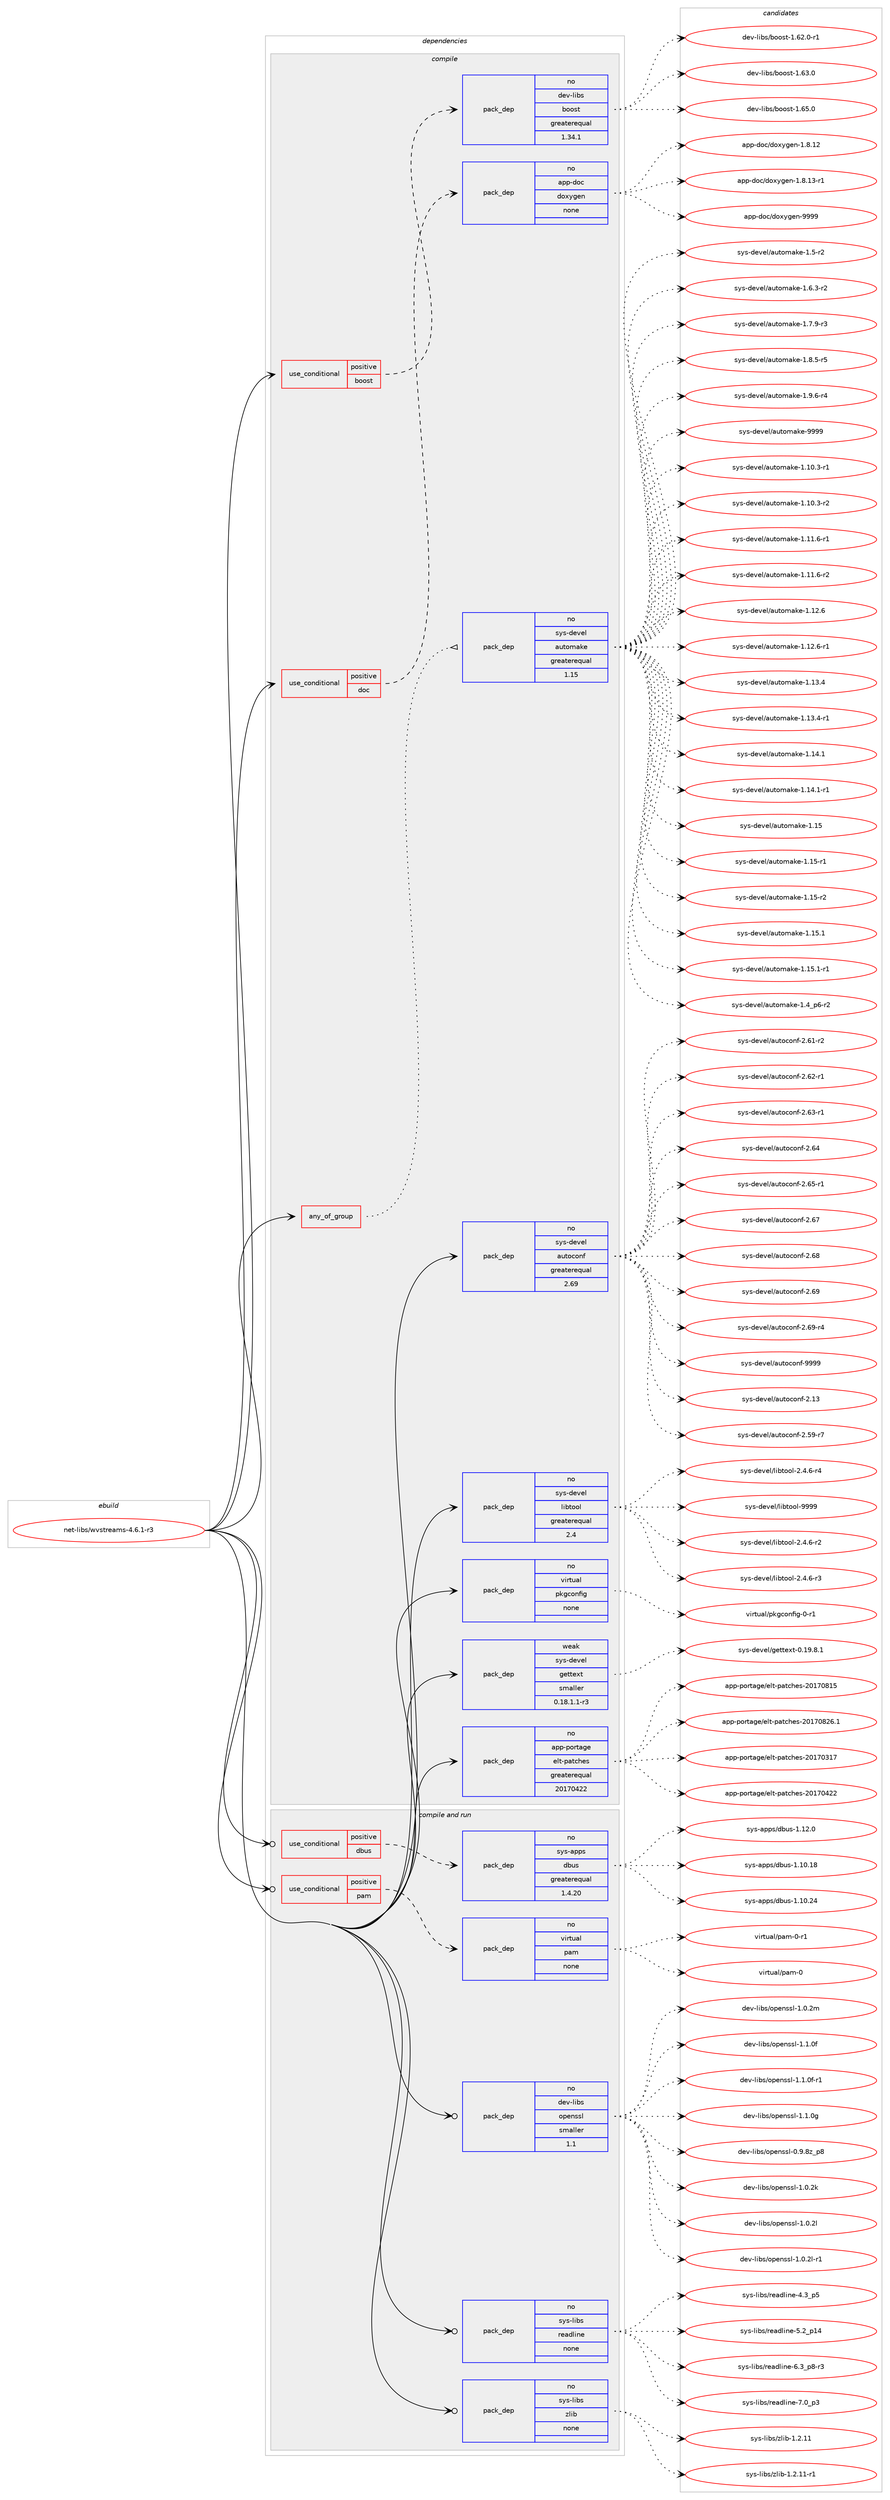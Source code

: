 digraph prolog {

# *************
# Graph options
# *************

newrank=true;
concentrate=true;
compound=true;
graph [rankdir=LR,fontname=Helvetica,fontsize=10,ranksep=1.5];#, ranksep=2.5, nodesep=0.2];
edge  [arrowhead=vee];
node  [fontname=Helvetica,fontsize=10];

# **********
# The ebuild
# **********

subgraph cluster_leftcol {
color=gray;
rank=same;
label=<<i>ebuild</i>>;
id [label="net-libs/wvstreams-4.6.1-r3", color=red, width=4, href="../net-libs/wvstreams-4.6.1-r3.svg"];
}

# ****************
# The dependencies
# ****************

subgraph cluster_midcol {
color=gray;
label=<<i>dependencies</i>>;
subgraph cluster_compile {
fillcolor="#eeeeee";
style=filled;
label=<<i>compile</i>>;
subgraph any6867 {
dependency420039 [label=<<TABLE BORDER="0" CELLBORDER="1" CELLSPACING="0" CELLPADDING="4"><TR><TD CELLPADDING="10">any_of_group</TD></TR></TABLE>>, shape=none, color=red];subgraph pack309084 {
dependency420040 [label=<<TABLE BORDER="0" CELLBORDER="1" CELLSPACING="0" CELLPADDING="4" WIDTH="220"><TR><TD ROWSPAN="6" CELLPADDING="30">pack_dep</TD></TR><TR><TD WIDTH="110">no</TD></TR><TR><TD>sys-devel</TD></TR><TR><TD>automake</TD></TR><TR><TD>greaterequal</TD></TR><TR><TD>1.15</TD></TR></TABLE>>, shape=none, color=blue];
}
dependency420039:e -> dependency420040:w [weight=20,style="dotted",arrowhead="oinv"];
}
id:e -> dependency420039:w [weight=20,style="solid",arrowhead="vee"];
subgraph cond103896 {
dependency420041 [label=<<TABLE BORDER="0" CELLBORDER="1" CELLSPACING="0" CELLPADDING="4"><TR><TD ROWSPAN="3" CELLPADDING="10">use_conditional</TD></TR><TR><TD>positive</TD></TR><TR><TD>boost</TD></TR></TABLE>>, shape=none, color=red];
subgraph pack309085 {
dependency420042 [label=<<TABLE BORDER="0" CELLBORDER="1" CELLSPACING="0" CELLPADDING="4" WIDTH="220"><TR><TD ROWSPAN="6" CELLPADDING="30">pack_dep</TD></TR><TR><TD WIDTH="110">no</TD></TR><TR><TD>dev-libs</TD></TR><TR><TD>boost</TD></TR><TR><TD>greaterequal</TD></TR><TR><TD>1.34.1</TD></TR></TABLE>>, shape=none, color=blue];
}
dependency420041:e -> dependency420042:w [weight=20,style="dashed",arrowhead="vee"];
}
id:e -> dependency420041:w [weight=20,style="solid",arrowhead="vee"];
subgraph cond103897 {
dependency420043 [label=<<TABLE BORDER="0" CELLBORDER="1" CELLSPACING="0" CELLPADDING="4"><TR><TD ROWSPAN="3" CELLPADDING="10">use_conditional</TD></TR><TR><TD>positive</TD></TR><TR><TD>doc</TD></TR></TABLE>>, shape=none, color=red];
subgraph pack309086 {
dependency420044 [label=<<TABLE BORDER="0" CELLBORDER="1" CELLSPACING="0" CELLPADDING="4" WIDTH="220"><TR><TD ROWSPAN="6" CELLPADDING="30">pack_dep</TD></TR><TR><TD WIDTH="110">no</TD></TR><TR><TD>app-doc</TD></TR><TR><TD>doxygen</TD></TR><TR><TD>none</TD></TR><TR><TD></TD></TR></TABLE>>, shape=none, color=blue];
}
dependency420043:e -> dependency420044:w [weight=20,style="dashed",arrowhead="vee"];
}
id:e -> dependency420043:w [weight=20,style="solid",arrowhead="vee"];
subgraph pack309087 {
dependency420045 [label=<<TABLE BORDER="0" CELLBORDER="1" CELLSPACING="0" CELLPADDING="4" WIDTH="220"><TR><TD ROWSPAN="6" CELLPADDING="30">pack_dep</TD></TR><TR><TD WIDTH="110">no</TD></TR><TR><TD>app-portage</TD></TR><TR><TD>elt-patches</TD></TR><TR><TD>greaterequal</TD></TR><TR><TD>20170422</TD></TR></TABLE>>, shape=none, color=blue];
}
id:e -> dependency420045:w [weight=20,style="solid",arrowhead="vee"];
subgraph pack309088 {
dependency420046 [label=<<TABLE BORDER="0" CELLBORDER="1" CELLSPACING="0" CELLPADDING="4" WIDTH="220"><TR><TD ROWSPAN="6" CELLPADDING="30">pack_dep</TD></TR><TR><TD WIDTH="110">no</TD></TR><TR><TD>sys-devel</TD></TR><TR><TD>autoconf</TD></TR><TR><TD>greaterequal</TD></TR><TR><TD>2.69</TD></TR></TABLE>>, shape=none, color=blue];
}
id:e -> dependency420046:w [weight=20,style="solid",arrowhead="vee"];
subgraph pack309089 {
dependency420047 [label=<<TABLE BORDER="0" CELLBORDER="1" CELLSPACING="0" CELLPADDING="4" WIDTH="220"><TR><TD ROWSPAN="6" CELLPADDING="30">pack_dep</TD></TR><TR><TD WIDTH="110">no</TD></TR><TR><TD>sys-devel</TD></TR><TR><TD>libtool</TD></TR><TR><TD>greaterequal</TD></TR><TR><TD>2.4</TD></TR></TABLE>>, shape=none, color=blue];
}
id:e -> dependency420047:w [weight=20,style="solid",arrowhead="vee"];
subgraph pack309090 {
dependency420048 [label=<<TABLE BORDER="0" CELLBORDER="1" CELLSPACING="0" CELLPADDING="4" WIDTH="220"><TR><TD ROWSPAN="6" CELLPADDING="30">pack_dep</TD></TR><TR><TD WIDTH="110">no</TD></TR><TR><TD>virtual</TD></TR><TR><TD>pkgconfig</TD></TR><TR><TD>none</TD></TR><TR><TD></TD></TR></TABLE>>, shape=none, color=blue];
}
id:e -> dependency420048:w [weight=20,style="solid",arrowhead="vee"];
subgraph pack309091 {
dependency420049 [label=<<TABLE BORDER="0" CELLBORDER="1" CELLSPACING="0" CELLPADDING="4" WIDTH="220"><TR><TD ROWSPAN="6" CELLPADDING="30">pack_dep</TD></TR><TR><TD WIDTH="110">weak</TD></TR><TR><TD>sys-devel</TD></TR><TR><TD>gettext</TD></TR><TR><TD>smaller</TD></TR><TR><TD>0.18.1.1-r3</TD></TR></TABLE>>, shape=none, color=blue];
}
id:e -> dependency420049:w [weight=20,style="solid",arrowhead="vee"];
}
subgraph cluster_compileandrun {
fillcolor="#eeeeee";
style=filled;
label=<<i>compile and run</i>>;
subgraph cond103898 {
dependency420050 [label=<<TABLE BORDER="0" CELLBORDER="1" CELLSPACING="0" CELLPADDING="4"><TR><TD ROWSPAN="3" CELLPADDING="10">use_conditional</TD></TR><TR><TD>positive</TD></TR><TR><TD>dbus</TD></TR></TABLE>>, shape=none, color=red];
subgraph pack309092 {
dependency420051 [label=<<TABLE BORDER="0" CELLBORDER="1" CELLSPACING="0" CELLPADDING="4" WIDTH="220"><TR><TD ROWSPAN="6" CELLPADDING="30">pack_dep</TD></TR><TR><TD WIDTH="110">no</TD></TR><TR><TD>sys-apps</TD></TR><TR><TD>dbus</TD></TR><TR><TD>greaterequal</TD></TR><TR><TD>1.4.20</TD></TR></TABLE>>, shape=none, color=blue];
}
dependency420050:e -> dependency420051:w [weight=20,style="dashed",arrowhead="vee"];
}
id:e -> dependency420050:w [weight=20,style="solid",arrowhead="odotvee"];
subgraph cond103899 {
dependency420052 [label=<<TABLE BORDER="0" CELLBORDER="1" CELLSPACING="0" CELLPADDING="4"><TR><TD ROWSPAN="3" CELLPADDING="10">use_conditional</TD></TR><TR><TD>positive</TD></TR><TR><TD>pam</TD></TR></TABLE>>, shape=none, color=red];
subgraph pack309093 {
dependency420053 [label=<<TABLE BORDER="0" CELLBORDER="1" CELLSPACING="0" CELLPADDING="4" WIDTH="220"><TR><TD ROWSPAN="6" CELLPADDING="30">pack_dep</TD></TR><TR><TD WIDTH="110">no</TD></TR><TR><TD>virtual</TD></TR><TR><TD>pam</TD></TR><TR><TD>none</TD></TR><TR><TD></TD></TR></TABLE>>, shape=none, color=blue];
}
dependency420052:e -> dependency420053:w [weight=20,style="dashed",arrowhead="vee"];
}
id:e -> dependency420052:w [weight=20,style="solid",arrowhead="odotvee"];
subgraph pack309094 {
dependency420054 [label=<<TABLE BORDER="0" CELLBORDER="1" CELLSPACING="0" CELLPADDING="4" WIDTH="220"><TR><TD ROWSPAN="6" CELLPADDING="30">pack_dep</TD></TR><TR><TD WIDTH="110">no</TD></TR><TR><TD>dev-libs</TD></TR><TR><TD>openssl</TD></TR><TR><TD>smaller</TD></TR><TR><TD>1.1</TD></TR></TABLE>>, shape=none, color=blue];
}
id:e -> dependency420054:w [weight=20,style="solid",arrowhead="odotvee"];
subgraph pack309095 {
dependency420055 [label=<<TABLE BORDER="0" CELLBORDER="1" CELLSPACING="0" CELLPADDING="4" WIDTH="220"><TR><TD ROWSPAN="6" CELLPADDING="30">pack_dep</TD></TR><TR><TD WIDTH="110">no</TD></TR><TR><TD>sys-libs</TD></TR><TR><TD>readline</TD></TR><TR><TD>none</TD></TR><TR><TD></TD></TR></TABLE>>, shape=none, color=blue];
}
id:e -> dependency420055:w [weight=20,style="solid",arrowhead="odotvee"];
subgraph pack309096 {
dependency420056 [label=<<TABLE BORDER="0" CELLBORDER="1" CELLSPACING="0" CELLPADDING="4" WIDTH="220"><TR><TD ROWSPAN="6" CELLPADDING="30">pack_dep</TD></TR><TR><TD WIDTH="110">no</TD></TR><TR><TD>sys-libs</TD></TR><TR><TD>zlib</TD></TR><TR><TD>none</TD></TR><TR><TD></TD></TR></TABLE>>, shape=none, color=blue];
}
id:e -> dependency420056:w [weight=20,style="solid",arrowhead="odotvee"];
}
subgraph cluster_run {
fillcolor="#eeeeee";
style=filled;
label=<<i>run</i>>;
}
}

# **************
# The candidates
# **************

subgraph cluster_choices {
rank=same;
color=gray;
label=<<i>candidates</i>>;

subgraph choice309084 {
color=black;
nodesep=1;
choice11512111545100101118101108479711711611110997107101454946494846514511449 [label="sys-devel/automake-1.10.3-r1", color=red, width=4,href="../sys-devel/automake-1.10.3-r1.svg"];
choice11512111545100101118101108479711711611110997107101454946494846514511450 [label="sys-devel/automake-1.10.3-r2", color=red, width=4,href="../sys-devel/automake-1.10.3-r2.svg"];
choice11512111545100101118101108479711711611110997107101454946494946544511449 [label="sys-devel/automake-1.11.6-r1", color=red, width=4,href="../sys-devel/automake-1.11.6-r1.svg"];
choice11512111545100101118101108479711711611110997107101454946494946544511450 [label="sys-devel/automake-1.11.6-r2", color=red, width=4,href="../sys-devel/automake-1.11.6-r2.svg"];
choice1151211154510010111810110847971171161111099710710145494649504654 [label="sys-devel/automake-1.12.6", color=red, width=4,href="../sys-devel/automake-1.12.6.svg"];
choice11512111545100101118101108479711711611110997107101454946495046544511449 [label="sys-devel/automake-1.12.6-r1", color=red, width=4,href="../sys-devel/automake-1.12.6-r1.svg"];
choice1151211154510010111810110847971171161111099710710145494649514652 [label="sys-devel/automake-1.13.4", color=red, width=4,href="../sys-devel/automake-1.13.4.svg"];
choice11512111545100101118101108479711711611110997107101454946495146524511449 [label="sys-devel/automake-1.13.4-r1", color=red, width=4,href="../sys-devel/automake-1.13.4-r1.svg"];
choice1151211154510010111810110847971171161111099710710145494649524649 [label="sys-devel/automake-1.14.1", color=red, width=4,href="../sys-devel/automake-1.14.1.svg"];
choice11512111545100101118101108479711711611110997107101454946495246494511449 [label="sys-devel/automake-1.14.1-r1", color=red, width=4,href="../sys-devel/automake-1.14.1-r1.svg"];
choice115121115451001011181011084797117116111109971071014549464953 [label="sys-devel/automake-1.15", color=red, width=4,href="../sys-devel/automake-1.15.svg"];
choice1151211154510010111810110847971171161111099710710145494649534511449 [label="sys-devel/automake-1.15-r1", color=red, width=4,href="../sys-devel/automake-1.15-r1.svg"];
choice1151211154510010111810110847971171161111099710710145494649534511450 [label="sys-devel/automake-1.15-r2", color=red, width=4,href="../sys-devel/automake-1.15-r2.svg"];
choice1151211154510010111810110847971171161111099710710145494649534649 [label="sys-devel/automake-1.15.1", color=red, width=4,href="../sys-devel/automake-1.15.1.svg"];
choice11512111545100101118101108479711711611110997107101454946495346494511449 [label="sys-devel/automake-1.15.1-r1", color=red, width=4,href="../sys-devel/automake-1.15.1-r1.svg"];
choice115121115451001011181011084797117116111109971071014549465295112544511450 [label="sys-devel/automake-1.4_p6-r2", color=red, width=4,href="../sys-devel/automake-1.4_p6-r2.svg"];
choice11512111545100101118101108479711711611110997107101454946534511450 [label="sys-devel/automake-1.5-r2", color=red, width=4,href="../sys-devel/automake-1.5-r2.svg"];
choice115121115451001011181011084797117116111109971071014549465446514511450 [label="sys-devel/automake-1.6.3-r2", color=red, width=4,href="../sys-devel/automake-1.6.3-r2.svg"];
choice115121115451001011181011084797117116111109971071014549465546574511451 [label="sys-devel/automake-1.7.9-r3", color=red, width=4,href="../sys-devel/automake-1.7.9-r3.svg"];
choice115121115451001011181011084797117116111109971071014549465646534511453 [label="sys-devel/automake-1.8.5-r5", color=red, width=4,href="../sys-devel/automake-1.8.5-r5.svg"];
choice115121115451001011181011084797117116111109971071014549465746544511452 [label="sys-devel/automake-1.9.6-r4", color=red, width=4,href="../sys-devel/automake-1.9.6-r4.svg"];
choice115121115451001011181011084797117116111109971071014557575757 [label="sys-devel/automake-9999", color=red, width=4,href="../sys-devel/automake-9999.svg"];
dependency420040:e -> choice11512111545100101118101108479711711611110997107101454946494846514511449:w [style=dotted,weight="100"];
dependency420040:e -> choice11512111545100101118101108479711711611110997107101454946494846514511450:w [style=dotted,weight="100"];
dependency420040:e -> choice11512111545100101118101108479711711611110997107101454946494946544511449:w [style=dotted,weight="100"];
dependency420040:e -> choice11512111545100101118101108479711711611110997107101454946494946544511450:w [style=dotted,weight="100"];
dependency420040:e -> choice1151211154510010111810110847971171161111099710710145494649504654:w [style=dotted,weight="100"];
dependency420040:e -> choice11512111545100101118101108479711711611110997107101454946495046544511449:w [style=dotted,weight="100"];
dependency420040:e -> choice1151211154510010111810110847971171161111099710710145494649514652:w [style=dotted,weight="100"];
dependency420040:e -> choice11512111545100101118101108479711711611110997107101454946495146524511449:w [style=dotted,weight="100"];
dependency420040:e -> choice1151211154510010111810110847971171161111099710710145494649524649:w [style=dotted,weight="100"];
dependency420040:e -> choice11512111545100101118101108479711711611110997107101454946495246494511449:w [style=dotted,weight="100"];
dependency420040:e -> choice115121115451001011181011084797117116111109971071014549464953:w [style=dotted,weight="100"];
dependency420040:e -> choice1151211154510010111810110847971171161111099710710145494649534511449:w [style=dotted,weight="100"];
dependency420040:e -> choice1151211154510010111810110847971171161111099710710145494649534511450:w [style=dotted,weight="100"];
dependency420040:e -> choice1151211154510010111810110847971171161111099710710145494649534649:w [style=dotted,weight="100"];
dependency420040:e -> choice11512111545100101118101108479711711611110997107101454946495346494511449:w [style=dotted,weight="100"];
dependency420040:e -> choice115121115451001011181011084797117116111109971071014549465295112544511450:w [style=dotted,weight="100"];
dependency420040:e -> choice11512111545100101118101108479711711611110997107101454946534511450:w [style=dotted,weight="100"];
dependency420040:e -> choice115121115451001011181011084797117116111109971071014549465446514511450:w [style=dotted,weight="100"];
dependency420040:e -> choice115121115451001011181011084797117116111109971071014549465546574511451:w [style=dotted,weight="100"];
dependency420040:e -> choice115121115451001011181011084797117116111109971071014549465646534511453:w [style=dotted,weight="100"];
dependency420040:e -> choice115121115451001011181011084797117116111109971071014549465746544511452:w [style=dotted,weight="100"];
dependency420040:e -> choice115121115451001011181011084797117116111109971071014557575757:w [style=dotted,weight="100"];
}
subgraph choice309085 {
color=black;
nodesep=1;
choice10010111845108105981154798111111115116454946545046484511449 [label="dev-libs/boost-1.62.0-r1", color=red, width=4,href="../dev-libs/boost-1.62.0-r1.svg"];
choice1001011184510810598115479811111111511645494654514648 [label="dev-libs/boost-1.63.0", color=red, width=4,href="../dev-libs/boost-1.63.0.svg"];
choice1001011184510810598115479811111111511645494654534648 [label="dev-libs/boost-1.65.0", color=red, width=4,href="../dev-libs/boost-1.65.0.svg"];
dependency420042:e -> choice10010111845108105981154798111111115116454946545046484511449:w [style=dotted,weight="100"];
dependency420042:e -> choice1001011184510810598115479811111111511645494654514648:w [style=dotted,weight="100"];
dependency420042:e -> choice1001011184510810598115479811111111511645494654534648:w [style=dotted,weight="100"];
}
subgraph choice309086 {
color=black;
nodesep=1;
choice9711211245100111994710011112012110310111045494656464950 [label="app-doc/doxygen-1.8.12", color=red, width=4,href="../app-doc/doxygen-1.8.12.svg"];
choice97112112451001119947100111120121103101110454946564649514511449 [label="app-doc/doxygen-1.8.13-r1", color=red, width=4,href="../app-doc/doxygen-1.8.13-r1.svg"];
choice971121124510011199471001111201211031011104557575757 [label="app-doc/doxygen-9999", color=red, width=4,href="../app-doc/doxygen-9999.svg"];
dependency420044:e -> choice9711211245100111994710011112012110310111045494656464950:w [style=dotted,weight="100"];
dependency420044:e -> choice97112112451001119947100111120121103101110454946564649514511449:w [style=dotted,weight="100"];
dependency420044:e -> choice971121124510011199471001111201211031011104557575757:w [style=dotted,weight="100"];
}
subgraph choice309087 {
color=black;
nodesep=1;
choice97112112451121111141169710310147101108116451129711699104101115455048495548514955 [label="app-portage/elt-patches-20170317", color=red, width=4,href="../app-portage/elt-patches-20170317.svg"];
choice97112112451121111141169710310147101108116451129711699104101115455048495548525050 [label="app-portage/elt-patches-20170422", color=red, width=4,href="../app-portage/elt-patches-20170422.svg"];
choice97112112451121111141169710310147101108116451129711699104101115455048495548564953 [label="app-portage/elt-patches-20170815", color=red, width=4,href="../app-portage/elt-patches-20170815.svg"];
choice971121124511211111411697103101471011081164511297116991041011154550484955485650544649 [label="app-portage/elt-patches-20170826.1", color=red, width=4,href="../app-portage/elt-patches-20170826.1.svg"];
dependency420045:e -> choice97112112451121111141169710310147101108116451129711699104101115455048495548514955:w [style=dotted,weight="100"];
dependency420045:e -> choice97112112451121111141169710310147101108116451129711699104101115455048495548525050:w [style=dotted,weight="100"];
dependency420045:e -> choice97112112451121111141169710310147101108116451129711699104101115455048495548564953:w [style=dotted,weight="100"];
dependency420045:e -> choice971121124511211111411697103101471011081164511297116991041011154550484955485650544649:w [style=dotted,weight="100"];
}
subgraph choice309088 {
color=black;
nodesep=1;
choice115121115451001011181011084797117116111991111101024550464951 [label="sys-devel/autoconf-2.13", color=red, width=4,href="../sys-devel/autoconf-2.13.svg"];
choice1151211154510010111810110847971171161119911111010245504653574511455 [label="sys-devel/autoconf-2.59-r7", color=red, width=4,href="../sys-devel/autoconf-2.59-r7.svg"];
choice1151211154510010111810110847971171161119911111010245504654494511450 [label="sys-devel/autoconf-2.61-r2", color=red, width=4,href="../sys-devel/autoconf-2.61-r2.svg"];
choice1151211154510010111810110847971171161119911111010245504654504511449 [label="sys-devel/autoconf-2.62-r1", color=red, width=4,href="../sys-devel/autoconf-2.62-r1.svg"];
choice1151211154510010111810110847971171161119911111010245504654514511449 [label="sys-devel/autoconf-2.63-r1", color=red, width=4,href="../sys-devel/autoconf-2.63-r1.svg"];
choice115121115451001011181011084797117116111991111101024550465452 [label="sys-devel/autoconf-2.64", color=red, width=4,href="../sys-devel/autoconf-2.64.svg"];
choice1151211154510010111810110847971171161119911111010245504654534511449 [label="sys-devel/autoconf-2.65-r1", color=red, width=4,href="../sys-devel/autoconf-2.65-r1.svg"];
choice115121115451001011181011084797117116111991111101024550465455 [label="sys-devel/autoconf-2.67", color=red, width=4,href="../sys-devel/autoconf-2.67.svg"];
choice115121115451001011181011084797117116111991111101024550465456 [label="sys-devel/autoconf-2.68", color=red, width=4,href="../sys-devel/autoconf-2.68.svg"];
choice115121115451001011181011084797117116111991111101024550465457 [label="sys-devel/autoconf-2.69", color=red, width=4,href="../sys-devel/autoconf-2.69.svg"];
choice1151211154510010111810110847971171161119911111010245504654574511452 [label="sys-devel/autoconf-2.69-r4", color=red, width=4,href="../sys-devel/autoconf-2.69-r4.svg"];
choice115121115451001011181011084797117116111991111101024557575757 [label="sys-devel/autoconf-9999", color=red, width=4,href="../sys-devel/autoconf-9999.svg"];
dependency420046:e -> choice115121115451001011181011084797117116111991111101024550464951:w [style=dotted,weight="100"];
dependency420046:e -> choice1151211154510010111810110847971171161119911111010245504653574511455:w [style=dotted,weight="100"];
dependency420046:e -> choice1151211154510010111810110847971171161119911111010245504654494511450:w [style=dotted,weight="100"];
dependency420046:e -> choice1151211154510010111810110847971171161119911111010245504654504511449:w [style=dotted,weight="100"];
dependency420046:e -> choice1151211154510010111810110847971171161119911111010245504654514511449:w [style=dotted,weight="100"];
dependency420046:e -> choice115121115451001011181011084797117116111991111101024550465452:w [style=dotted,weight="100"];
dependency420046:e -> choice1151211154510010111810110847971171161119911111010245504654534511449:w [style=dotted,weight="100"];
dependency420046:e -> choice115121115451001011181011084797117116111991111101024550465455:w [style=dotted,weight="100"];
dependency420046:e -> choice115121115451001011181011084797117116111991111101024550465456:w [style=dotted,weight="100"];
dependency420046:e -> choice115121115451001011181011084797117116111991111101024550465457:w [style=dotted,weight="100"];
dependency420046:e -> choice1151211154510010111810110847971171161119911111010245504654574511452:w [style=dotted,weight="100"];
dependency420046:e -> choice115121115451001011181011084797117116111991111101024557575757:w [style=dotted,weight="100"];
}
subgraph choice309089 {
color=black;
nodesep=1;
choice1151211154510010111810110847108105981161111111084550465246544511450 [label="sys-devel/libtool-2.4.6-r2", color=red, width=4,href="../sys-devel/libtool-2.4.6-r2.svg"];
choice1151211154510010111810110847108105981161111111084550465246544511451 [label="sys-devel/libtool-2.4.6-r3", color=red, width=4,href="../sys-devel/libtool-2.4.6-r3.svg"];
choice1151211154510010111810110847108105981161111111084550465246544511452 [label="sys-devel/libtool-2.4.6-r4", color=red, width=4,href="../sys-devel/libtool-2.4.6-r4.svg"];
choice1151211154510010111810110847108105981161111111084557575757 [label="sys-devel/libtool-9999", color=red, width=4,href="../sys-devel/libtool-9999.svg"];
dependency420047:e -> choice1151211154510010111810110847108105981161111111084550465246544511450:w [style=dotted,weight="100"];
dependency420047:e -> choice1151211154510010111810110847108105981161111111084550465246544511451:w [style=dotted,weight="100"];
dependency420047:e -> choice1151211154510010111810110847108105981161111111084550465246544511452:w [style=dotted,weight="100"];
dependency420047:e -> choice1151211154510010111810110847108105981161111111084557575757:w [style=dotted,weight="100"];
}
subgraph choice309090 {
color=black;
nodesep=1;
choice11810511411611797108471121071039911111010210510345484511449 [label="virtual/pkgconfig-0-r1", color=red, width=4,href="../virtual/pkgconfig-0-r1.svg"];
dependency420048:e -> choice11810511411611797108471121071039911111010210510345484511449:w [style=dotted,weight="100"];
}
subgraph choice309091 {
color=black;
nodesep=1;
choice1151211154510010111810110847103101116116101120116454846495746564649 [label="sys-devel/gettext-0.19.8.1", color=red, width=4,href="../sys-devel/gettext-0.19.8.1.svg"];
dependency420049:e -> choice1151211154510010111810110847103101116116101120116454846495746564649:w [style=dotted,weight="100"];
}
subgraph choice309092 {
color=black;
nodesep=1;
choice115121115459711211211547100981171154549464948464956 [label="sys-apps/dbus-1.10.18", color=red, width=4,href="../sys-apps/dbus-1.10.18.svg"];
choice115121115459711211211547100981171154549464948465052 [label="sys-apps/dbus-1.10.24", color=red, width=4,href="../sys-apps/dbus-1.10.24.svg"];
choice1151211154597112112115471009811711545494649504648 [label="sys-apps/dbus-1.12.0", color=red, width=4,href="../sys-apps/dbus-1.12.0.svg"];
dependency420051:e -> choice115121115459711211211547100981171154549464948464956:w [style=dotted,weight="100"];
dependency420051:e -> choice115121115459711211211547100981171154549464948465052:w [style=dotted,weight="100"];
dependency420051:e -> choice1151211154597112112115471009811711545494649504648:w [style=dotted,weight="100"];
}
subgraph choice309093 {
color=black;
nodesep=1;
choice1181051141161179710847112971094548 [label="virtual/pam-0", color=red, width=4,href="../virtual/pam-0.svg"];
choice11810511411611797108471129710945484511449 [label="virtual/pam-0-r1", color=red, width=4,href="../virtual/pam-0-r1.svg"];
dependency420053:e -> choice1181051141161179710847112971094548:w [style=dotted,weight="100"];
dependency420053:e -> choice11810511411611797108471129710945484511449:w [style=dotted,weight="100"];
}
subgraph choice309094 {
color=black;
nodesep=1;
choice1001011184510810598115471111121011101151151084548465746561229511256 [label="dev-libs/openssl-0.9.8z_p8", color=red, width=4,href="../dev-libs/openssl-0.9.8z_p8.svg"];
choice100101118451081059811547111112101110115115108454946484650107 [label="dev-libs/openssl-1.0.2k", color=red, width=4,href="../dev-libs/openssl-1.0.2k.svg"];
choice100101118451081059811547111112101110115115108454946484650108 [label="dev-libs/openssl-1.0.2l", color=red, width=4,href="../dev-libs/openssl-1.0.2l.svg"];
choice1001011184510810598115471111121011101151151084549464846501084511449 [label="dev-libs/openssl-1.0.2l-r1", color=red, width=4,href="../dev-libs/openssl-1.0.2l-r1.svg"];
choice100101118451081059811547111112101110115115108454946484650109 [label="dev-libs/openssl-1.0.2m", color=red, width=4,href="../dev-libs/openssl-1.0.2m.svg"];
choice100101118451081059811547111112101110115115108454946494648102 [label="dev-libs/openssl-1.1.0f", color=red, width=4,href="../dev-libs/openssl-1.1.0f.svg"];
choice1001011184510810598115471111121011101151151084549464946481024511449 [label="dev-libs/openssl-1.1.0f-r1", color=red, width=4,href="../dev-libs/openssl-1.1.0f-r1.svg"];
choice100101118451081059811547111112101110115115108454946494648103 [label="dev-libs/openssl-1.1.0g", color=red, width=4,href="../dev-libs/openssl-1.1.0g.svg"];
dependency420054:e -> choice1001011184510810598115471111121011101151151084548465746561229511256:w [style=dotted,weight="100"];
dependency420054:e -> choice100101118451081059811547111112101110115115108454946484650107:w [style=dotted,weight="100"];
dependency420054:e -> choice100101118451081059811547111112101110115115108454946484650108:w [style=dotted,weight="100"];
dependency420054:e -> choice1001011184510810598115471111121011101151151084549464846501084511449:w [style=dotted,weight="100"];
dependency420054:e -> choice100101118451081059811547111112101110115115108454946484650109:w [style=dotted,weight="100"];
dependency420054:e -> choice100101118451081059811547111112101110115115108454946494648102:w [style=dotted,weight="100"];
dependency420054:e -> choice1001011184510810598115471111121011101151151084549464946481024511449:w [style=dotted,weight="100"];
dependency420054:e -> choice100101118451081059811547111112101110115115108454946494648103:w [style=dotted,weight="100"];
}
subgraph choice309095 {
color=black;
nodesep=1;
choice11512111545108105981154711410197100108105110101455246519511253 [label="sys-libs/readline-4.3_p5", color=red, width=4,href="../sys-libs/readline-4.3_p5.svg"];
choice1151211154510810598115471141019710010810511010145534650951124952 [label="sys-libs/readline-5.2_p14", color=red, width=4,href="../sys-libs/readline-5.2_p14.svg"];
choice115121115451081059811547114101971001081051101014554465195112564511451 [label="sys-libs/readline-6.3_p8-r3", color=red, width=4,href="../sys-libs/readline-6.3_p8-r3.svg"];
choice11512111545108105981154711410197100108105110101455546489511251 [label="sys-libs/readline-7.0_p3", color=red, width=4,href="../sys-libs/readline-7.0_p3.svg"];
dependency420055:e -> choice11512111545108105981154711410197100108105110101455246519511253:w [style=dotted,weight="100"];
dependency420055:e -> choice1151211154510810598115471141019710010810511010145534650951124952:w [style=dotted,weight="100"];
dependency420055:e -> choice115121115451081059811547114101971001081051101014554465195112564511451:w [style=dotted,weight="100"];
dependency420055:e -> choice11512111545108105981154711410197100108105110101455546489511251:w [style=dotted,weight="100"];
}
subgraph choice309096 {
color=black;
nodesep=1;
choice1151211154510810598115471221081059845494650464949 [label="sys-libs/zlib-1.2.11", color=red, width=4,href="../sys-libs/zlib-1.2.11.svg"];
choice11512111545108105981154712210810598454946504649494511449 [label="sys-libs/zlib-1.2.11-r1", color=red, width=4,href="../sys-libs/zlib-1.2.11-r1.svg"];
dependency420056:e -> choice1151211154510810598115471221081059845494650464949:w [style=dotted,weight="100"];
dependency420056:e -> choice11512111545108105981154712210810598454946504649494511449:w [style=dotted,weight="100"];
}
}

}
